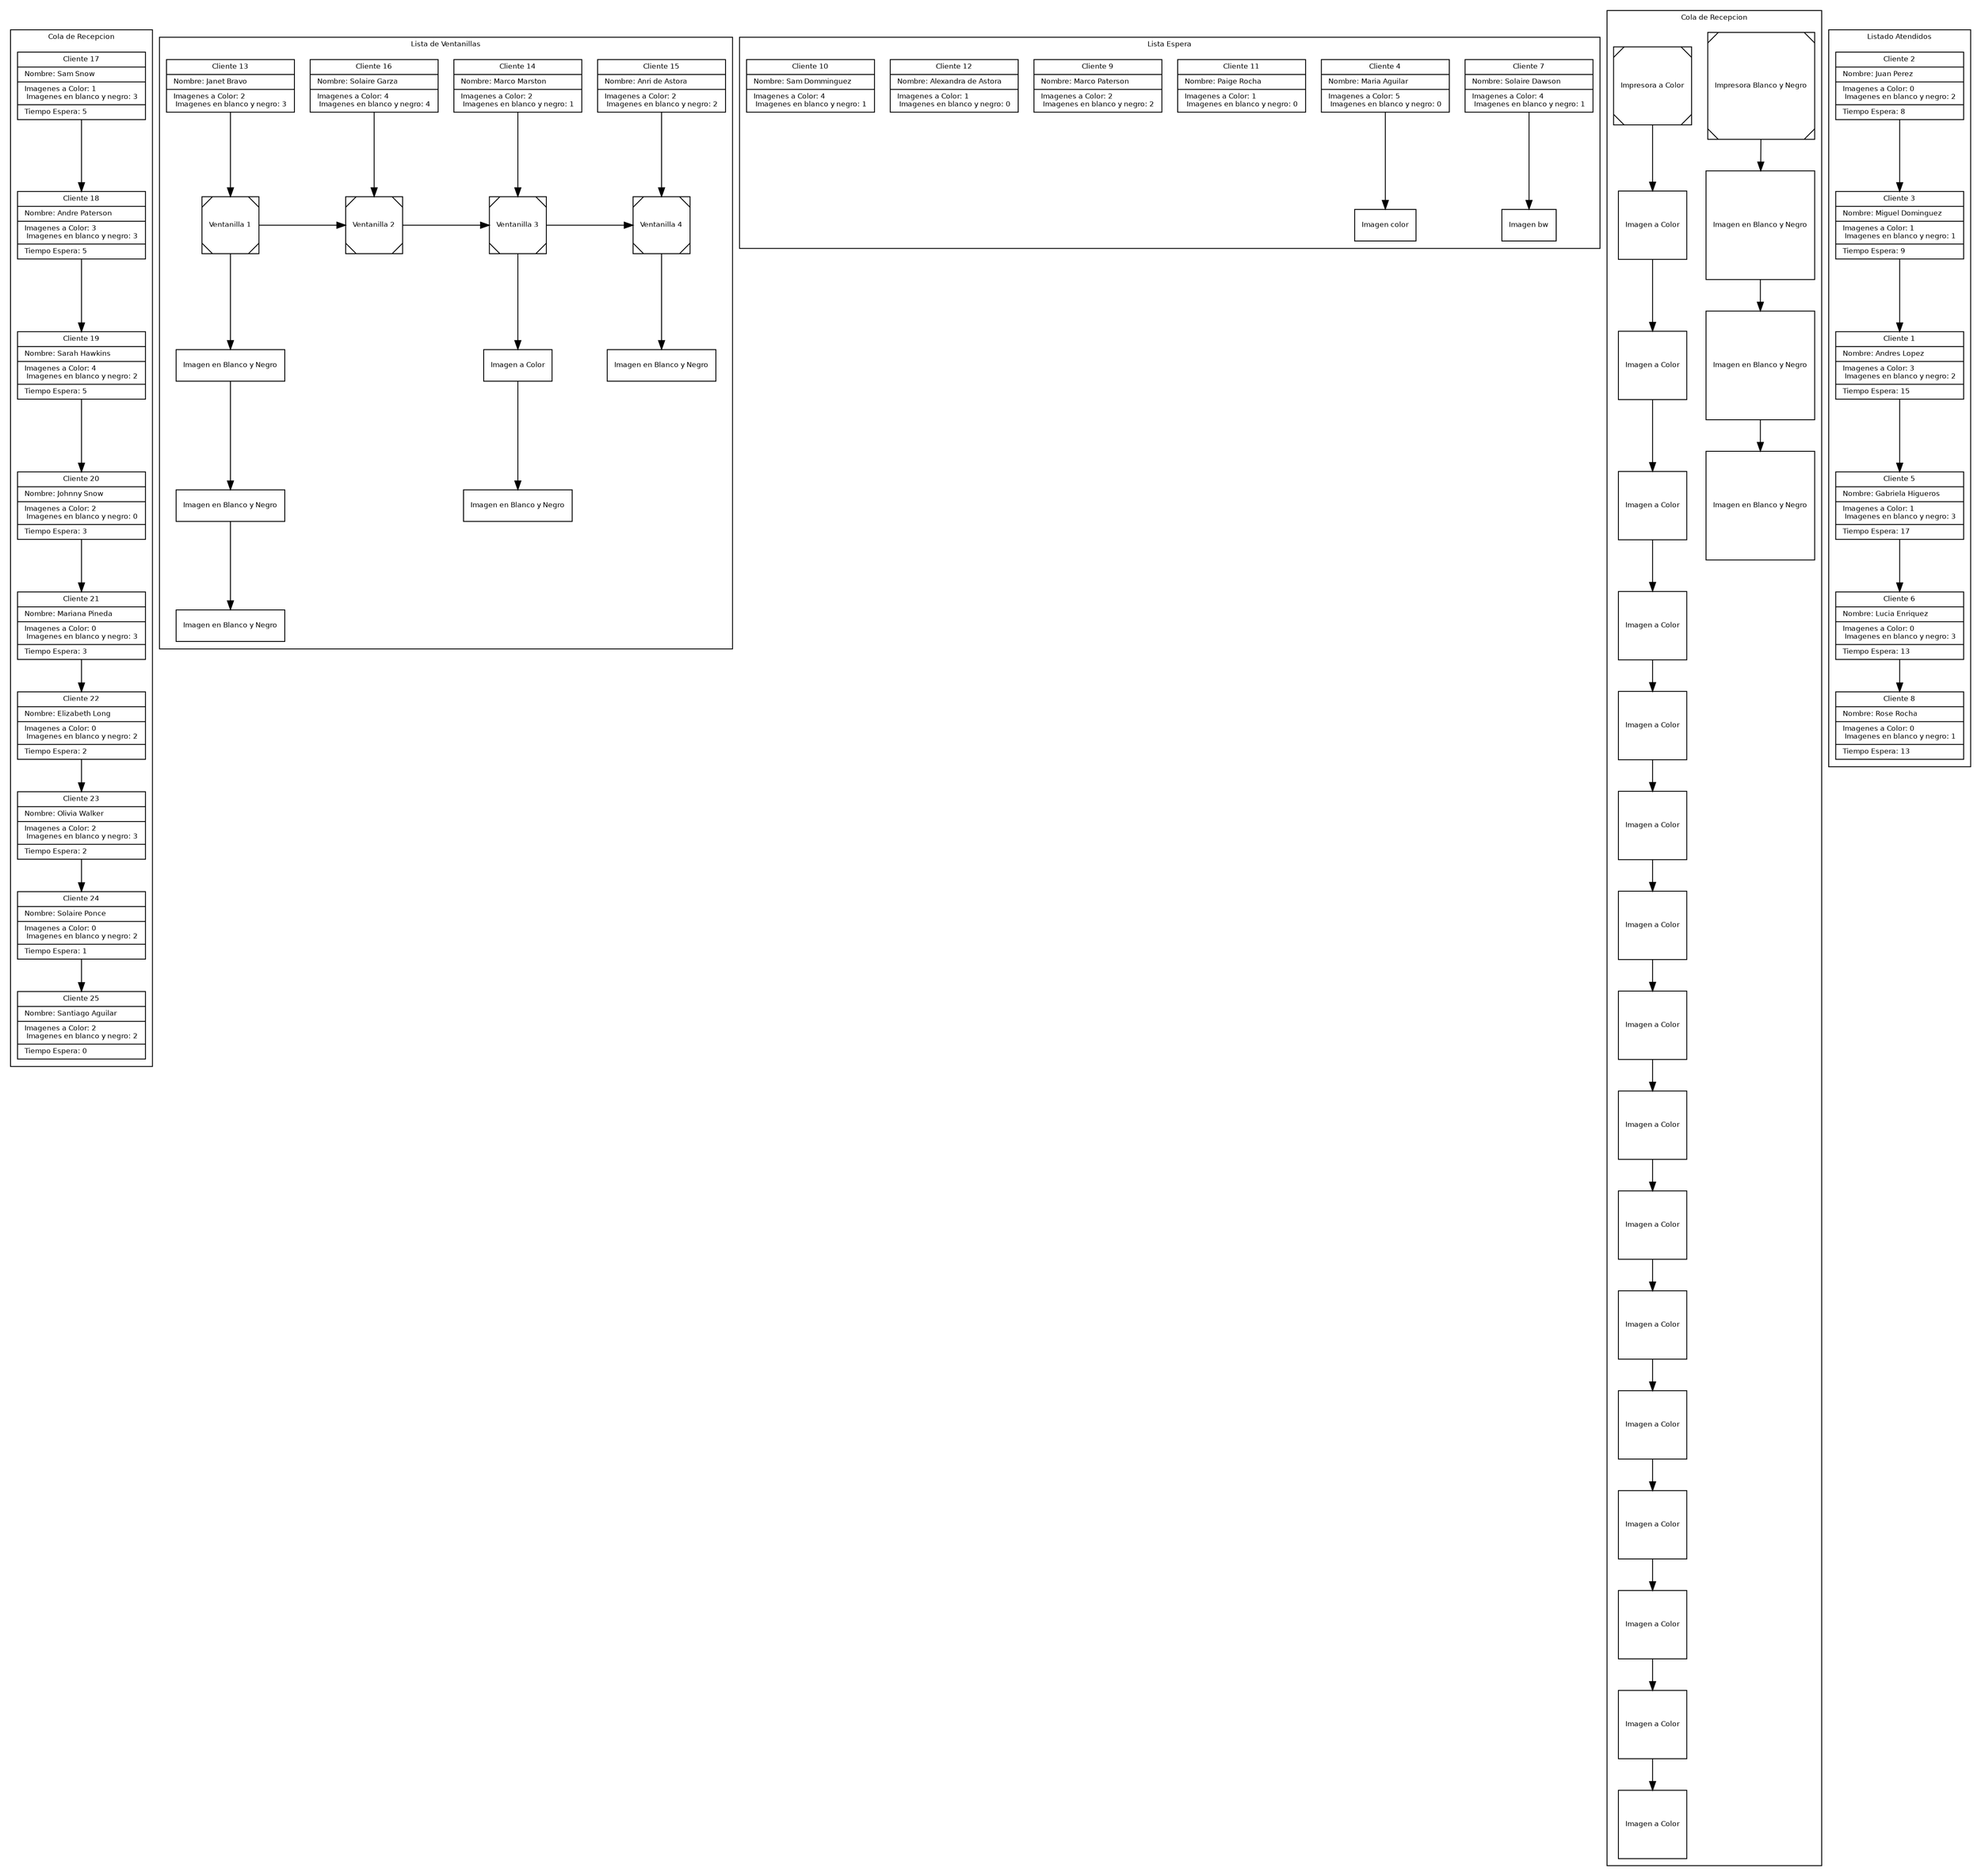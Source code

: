 digraph G{
subgraph cluster_0{
fontname = "Bitstream Vera Sans"
fontsize = 8
node [fontname = "Bitstream Vera Sans"fontsize = 8shape = "record"]
Nodo1762902523[label="{Cliente 17 | Nombre: Sam Snow\l| Imagenes a Color: 1\l Imagenes en blanco y negro: 3\l| Tiempo Espera: 5\l}"];
Nodo1313916817[label="{Cliente 18 | Nombre: Andre  Paterson\l| Imagenes a Color: 3\l Imagenes en blanco y negro: 3\l| Tiempo Espera: 5\l}"];
Nodo1966124444[label="{Cliente 19 | Nombre: Sarah Hawkins\l| Imagenes a Color: 4\l Imagenes en blanco y negro: 2\l| Tiempo Espera: 5\l}"];
Nodo1487500813[label="{Cliente 20 | Nombre: Johnny Snow\l| Imagenes a Color: 2\l Imagenes en blanco y negro: 0\l| Tiempo Espera: 3\l}"];
Nodo1911152052[label="{Cliente 21 | Nombre: Mariana Pineda\l| Imagenes a Color: 0\l Imagenes en blanco y negro: 3\l| Tiempo Espera: 3\l}"];
Nodo961409111[label="{Cliente 22 | Nombre: Elizabeth Long\l| Imagenes a Color: 0\l Imagenes en blanco y negro: 2\l| Tiempo Espera: 2\l}"];
Nodo1231156911[label="{Cliente 23 | Nombre: Olivia Walker\l| Imagenes a Color: 2\l Imagenes en blanco y negro: 3\l| Tiempo Espera: 2\l}"];
Nodo1525409936[label="{Cliente 24 | Nombre: Solaire Ponce\l| Imagenes a Color: 0\l Imagenes en blanco y negro: 2\l| Tiempo Espera: 1\l}"];
Nodo1708169732[label="{Cliente 25 | Nombre: Santiago Aguilar\l| Imagenes a Color: 2\l Imagenes en blanco y negro: 2\l| Tiempo Espera: 0\l}"];
Nodo1762902523 -> Nodo1313916817;
Nodo1313916817 -> Nodo1966124444;
Nodo1966124444 -> Nodo1487500813;
Nodo1487500813 -> Nodo1911152052;
Nodo1911152052 -> Nodo961409111;
Nodo961409111 -> Nodo1231156911;
Nodo1231156911 -> Nodo1525409936;
Nodo1525409936 -> Nodo1708169732;
label = "Cola de Recepcion";
rankdir=TB;
}
subgraph cluster_1{
fontname = "Bitstream Vera Sans"
fontsize = 8
node [fontname = "Bitstream Vera Sans"fontsize = 8shape = "record"]
Nodo868815265[label= "Ventanilla 1"; shape=Msquare];
Nodo868815265[group=g1]
Nodo1977310713[label="{Cliente 13 | Nombre: Janet Bravo\l| Imagenes a Color: 2\l Imagenes en blanco y negro: 3\l}"];
Nodo1977310713[group=g1]
Nodo1977310713 -> Nodo868815265;
Nodo1886491834[label= "Imagen en Blanco y Negro"];
Nodo1886491834[group=g1]
Nodo294658058[label= "Imagen en Blanco y Negro"];
Nodo294658058[group=g1]
Nodo1781493632[label= "Imagen en Blanco y Negro"];
Nodo1781493632[group=g1]
Nodo1169474473[label= "Ventanilla 2"; shape=Msquare];
Nodo1169474473[group=g2]
Nodo966544353[label="{Cliente 16 | Nombre: Solaire Garza\l| Imagenes a Color: 4\l Imagenes en blanco y negro: 4\l}"];
Nodo966544353[group=g2]
Nodo966544353 -> Nodo1169474473;
Nodo689745064[label= "Ventanilla 3"; shape=Msquare];
Nodo689745064[group=g3]
Nodo945722724[label="{Cliente 14 | Nombre: Marco Marston\l| Imagenes a Color: 2\l Imagenes en blanco y negro: 1\l}"];
Nodo945722724[group=g3]
Nodo945722724 -> Nodo689745064;
Nodo1536471117[label= "Imagen a Color"];
Nodo1536471117[group=g3]
Nodo9190301[label= "Imagen en Blanco y Negro"];
Nodo9190301[group=g3]
Nodo1278852808[label= "Ventanilla 4"; shape=Msquare];
Nodo1278852808[group=g4]
Nodo63390[label="{Cliente 15 | Nombre: Anri de Astora\l| Imagenes a Color: 2\l Imagenes en blanco y negro: 2\l}"];
Nodo63390[group=g4]
Nodo63390 -> Nodo1278852808;
Nodo2129144075[label= "Imagen en Blanco y Negro"];
Nodo2129144075[group=g4]
Nodo868815265 -> Nodo1886491834;
Nodo1886491834 -> Nodo294658058;
Nodo294658058 -> Nodo1781493632;
Nodo868815265 -> Nodo1169474473;
Nodo1169474473 -> Nodo689745064;
Nodo689745064 -> Nodo1536471117;
Nodo1536471117 -> Nodo9190301;
Nodo689745064 -> Nodo1278852808;
Nodo1278852808 -> Nodo2129144075;
{rank="same"; Nodo868815265,Nodo1169474473,Nodo689745064,Nodo1278852808}
label = "Lista de Ventanillas";
rankdir=TB;
}
subgraph cluster_2{
fontname = "Bitstream Vera Sans"
fontsize = 8
node [fontname = "Bitstream Vera Sans"fontsize = 8shape = "record"]
Nodo525968792[label="{Cliente 7 | Nombre: Solaire Dawson\l| Imagenes a Color: 4\l Imagenes en blanco y negro: 1\l}"];
Nodo525968792[group=g7]
Nodo504858437[label= "Imagen bw"];
Nodo504858437[group=g7]
Nodo422330142[label="{Cliente 4 | Nombre: Maria Aguilar\l| Imagenes a Color: 5\l Imagenes en blanco y negro: 0\l}"];
Nodo422330142[group=g4]
Nodo649329985[label= "Imagen color"];
Nodo649329985[group=g4]
Nodo1955920234[label="{Cliente 11 | Nombre: Paige Rocha\l| Imagenes a Color: 1\l Imagenes en blanco y negro: 0\l}"];
Nodo1955920234[group=g11]
Nodo1444635922[label="{Cliente 9 | Nombre: Marco Paterson\l| Imagenes a Color: 2\l Imagenes en blanco y negro: 2\l}"];
Nodo1444635922[group=g9]
Nodo775386112[label="{Cliente 12 | Nombre: Alexandra  de Astora\l| Imagenes a Color: 1\l Imagenes en blanco y negro: 0\l}"];
Nodo775386112[group=g12]
Nodo391630194[label="{Cliente 10 | Nombre: Sam Domminguez\l| Imagenes a Color: 4\l Imagenes en blanco y negro: 1\l}"];
Nodo391630194[group=g10]
Nodo525968792 -> Nodo504858437;
Nodo422330142 -> Nodo649329985;
{rank="same"; 
Nodo525968792,Nodo422330142,Nodo1955920234,Nodo1444635922,Nodo775386112,Nodo391630194}
label = "Lista Espera";
rankdir=TB;
}
subgraph cluster_3{
fontname = "Bitstream Vera Sans"
fontsize = 8
node [fontname = "Bitstream Vera Sans"fontsize = 8 shape = "square"]
Nodo1146825051[label= "Impresora Blanco y Negro"; shape=Msquare];
Nodo1146825051[group=1]
Nodo1239807799[label= "Imagen en Blanco y Negro"];
Nodo1239807799[group=1]
Nodo1550261631[label= "Imagen en Blanco y Negro"];
Nodo1550261631[group=1]
Nodo1970436060[label= "Imagen en Blanco y Negro"];
Nodo1970436060[group=1]
Nodo1146825051 -> Nodo1239807799;
Nodo1239807799 -> Nodo1550261631;
Nodo1550261631 -> Nodo1970436060;
label = "Cola de Recepcion";
rankdir=TB;
}
subgraph cluster_3{
fontname = "Bitstream Vera Sans"
fontsize = 8
node [fontname = "Bitstream Vera Sans"fontsize = 8 shape = "square"]
Nodo1753127384[label= "Impresora a Color"; shape=Msquare];
Nodo1753127384[group=2]
Nodo239372207[label= "Imagen a Color"];
Nodo239372207[group=2]
Nodo1789718525[label= "Imagen a Color"];
Nodo1789718525[group=2]
Nodo210156003[label= "Imagen a Color"];
Nodo210156003[group=2]
Nodo279593458[label= "Imagen a Color"];
Nodo279593458[group=2]
Nodo989447607[label= "Imagen a Color"];
Nodo989447607[group=2]
Nodo925308434[label= "Imagen a Color"];
Nodo925308434[group=2]
Nodo249034932[label= "Imagen a Color"];
Nodo249034932[group=2]
Nodo1278254413[label= "Imagen a Color"];
Nodo1278254413[group=2]
Nodo940584193[label= "Imagen a Color"];
Nodo940584193[group=2]
Nodo931675031[label= "Imagen a Color"];
Nodo931675031[group=2]
Nodo111900554[label= "Imagen a Color"];
Nodo111900554[group=2]
Nodo1312381159[label= "Imagen a Color"];
Nodo1312381159[group=2]
Nodo2012744708[label= "Imagen a Color"];
Nodo2012744708[group=2]
Nodo31114735[label= "Imagen a Color"];
Nodo31114735[group=2]
Nodo1552999801[label= "Imagen a Color"];
Nodo1552999801[group=2]
Nodo1491755116[label= "Imagen a Color"];
Nodo1491755116[group=2]
Nodo1753127384 -> Nodo239372207;
Nodo239372207 -> Nodo1789718525;
Nodo1789718525 -> Nodo210156003;
Nodo210156003 -> Nodo279593458;
Nodo279593458 -> Nodo989447607;
Nodo989447607 -> Nodo925308434;
Nodo925308434 -> Nodo249034932;
Nodo249034932 -> Nodo1278254413;
Nodo1278254413 -> Nodo940584193;
Nodo940584193 -> Nodo931675031;
Nodo931675031 -> Nodo111900554;
Nodo111900554 -> Nodo1312381159;
Nodo1312381159 -> Nodo2012744708;
Nodo2012744708 -> Nodo31114735;
Nodo31114735 -> Nodo1552999801;
Nodo1552999801 -> Nodo1491755116;
label = "Cola de Recepcion";
rankdir=TB;
}
subgraph cluster_5{
fontname = "Bitstream Vera Sans"
fontsize = 8
node [fontname = "Bitstream Vera Sans"fontsize = 8shape = "record"]
Nodo1866850137[label="{Cliente 2 | Nombre: Juan Perez\l| Imagenes a Color: 0\l Imagenes en blanco y negro: 2\l| Tiempo Espera: 8\l}"];
Nodo954702563[label="{Cliente 3 | Nombre: Miguel Dominguez\l| Imagenes a Color: 1\l Imagenes en blanco y negro: 1\l| Tiempo Espera: 9\l}"];
Nodo1661406123[label="{Cliente 1 | Nombre: Andres Lopez\l| Imagenes a Color: 3\l Imagenes en blanco y negro: 2\l| Tiempo Espera: 15\l}"];
Nodo1759899303[label="{Cliente 5 | Nombre: Gabriela Higueros\l| Imagenes a Color: 1\l Imagenes en blanco y negro: 3\l| Tiempo Espera: 17\l}"];
Nodo689654773[label="{Cliente 6 | Nombre: Lucia  Enriquez\l| Imagenes a Color: 0\l Imagenes en blanco y negro: 3\l| Tiempo Espera: 13\l}"];
Nodo758119607[label="{Cliente 8 | Nombre: Rose Rocha\l| Imagenes a Color: 0\l Imagenes en blanco y negro: 1\l| Tiempo Espera: 13\l}"];
Nodo1866850137 -> Nodo954702563;
Nodo954702563 -> Nodo1661406123;
Nodo1661406123 -> Nodo1759899303;
Nodo1759899303 -> Nodo689654773;
Nodo689654773 -> Nodo758119607;
label = "Listado Atendidos";rankdir=TB;
}
}